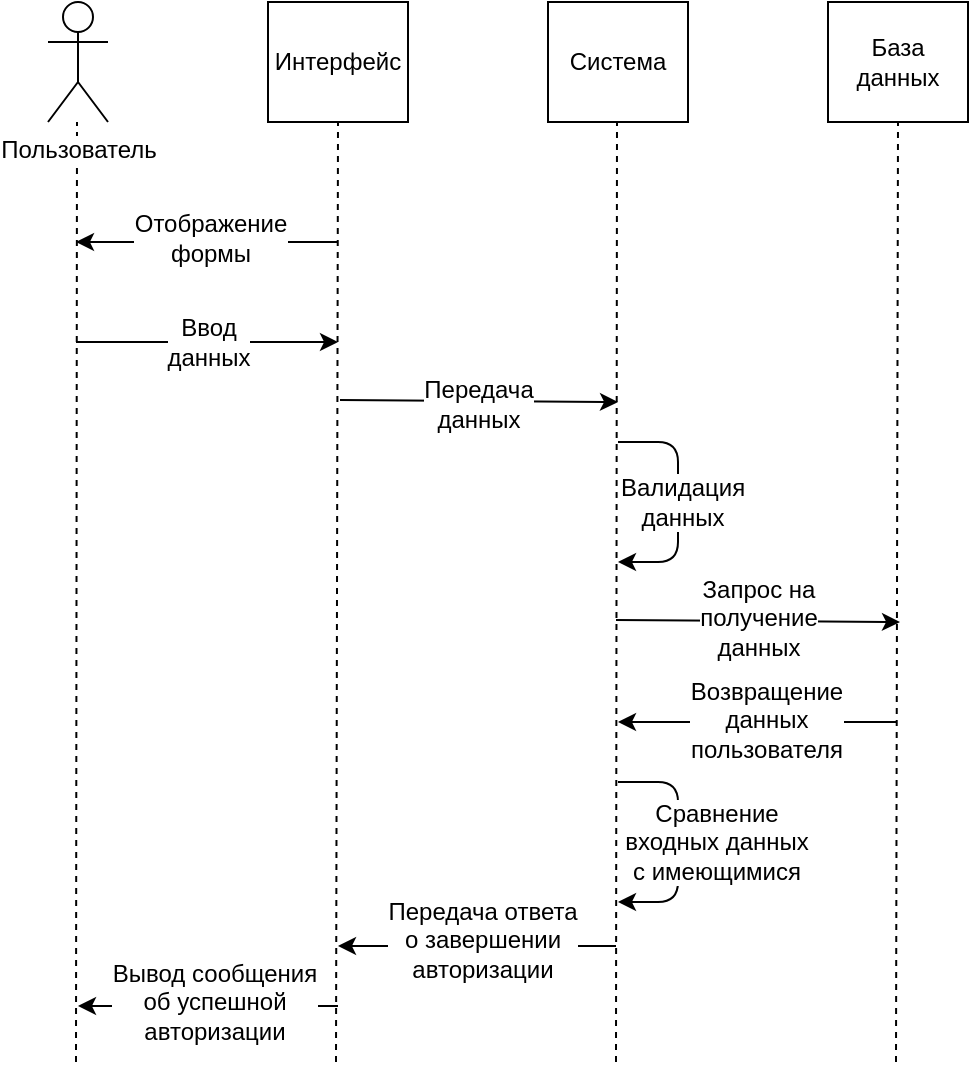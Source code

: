 <mxfile version="10.7.1" type="github"><diagram id="piIPCOYO7m3CpqGWf2C_" name="Page-1"><mxGraphModel dx="994" dy="835" grid="1" gridSize="10" guides="1" tooltips="1" connect="1" arrows="1" fold="1" page="1" pageScale="1" pageWidth="827" pageHeight="1169" math="0" shadow="0"><root><mxCell id="0"/><mxCell id="1" parent="0"/><mxCell id="fw3cFweyLu_B11DPYlVM-1" value="Интерфейс" style="rounded=0;whiteSpace=wrap;html=1;" vertex="1" parent="1"><mxGeometry x="230" y="200" width="70" height="60" as="geometry"/></mxCell><mxCell id="fw3cFweyLu_B11DPYlVM-2" value="Система" style="rounded=0;whiteSpace=wrap;html=1;" vertex="1" parent="1"><mxGeometry x="370" y="200" width="70" height="60" as="geometry"/></mxCell><mxCell id="fw3cFweyLu_B11DPYlVM-3" value="База данных" style="rounded=0;whiteSpace=wrap;html=1;" vertex="1" parent="1"><mxGeometry x="510" y="200" width="70" height="60" as="geometry"/></mxCell><mxCell id="fw3cFweyLu_B11DPYlVM-4" value="" style="endArrow=none;dashed=1;html=1;entryX=0.5;entryY=1;entryDx=0;entryDy=0;" edge="1" parent="1" target="fw3cFweyLu_B11DPYlVM-3"><mxGeometry width="50" height="50" relative="1" as="geometry"><mxPoint x="544" y="730" as="sourcePoint"/><mxPoint x="150" y="300" as="targetPoint"/></mxGeometry></mxCell><mxCell id="fw3cFweyLu_B11DPYlVM-5" value="" style="endArrow=none;dashed=1;html=1;entryX=0.5;entryY=1;entryDx=0;entryDy=0;" edge="1" parent="1"><mxGeometry width="50" height="50" relative="1" as="geometry"><mxPoint x="404" y="730" as="sourcePoint"/><mxPoint x="404.5" y="260" as="targetPoint"/></mxGeometry></mxCell><mxCell id="fw3cFweyLu_B11DPYlVM-6" value="" style="endArrow=none;dashed=1;html=1;entryX=0.5;entryY=1;entryDx=0;entryDy=0;" edge="1" parent="1"><mxGeometry width="50" height="50" relative="1" as="geometry"><mxPoint x="264" y="730" as="sourcePoint"/><mxPoint x="265.0" y="260" as="targetPoint"/></mxGeometry></mxCell><mxCell id="fw3cFweyLu_B11DPYlVM-7" value="" style="endArrow=none;dashed=1;html=1;entryX=0.5;entryY=1;entryDx=0;entryDy=0;" edge="1" parent="1"><mxGeometry width="50" height="50" relative="1" as="geometry"><mxPoint x="134" y="730" as="sourcePoint"/><mxPoint x="134.5" y="260" as="targetPoint"/></mxGeometry></mxCell><mxCell id="fw3cFweyLu_B11DPYlVM-8" value="Пользователь&lt;br&gt;" style="shape=umlActor;verticalLabelPosition=bottom;labelBackgroundColor=#ffffff;verticalAlign=top;html=1;outlineConnect=0;" vertex="1" parent="1"><mxGeometry x="120" y="200" width="30" height="60" as="geometry"/></mxCell><mxCell id="fw3cFweyLu_B11DPYlVM-9" value="" style="endArrow=classic;html=1;" edge="1" parent="1"><mxGeometry width="50" height="50" relative="1" as="geometry"><mxPoint x="265.0" y="320" as="sourcePoint"/><mxPoint x="134" y="320" as="targetPoint"/></mxGeometry></mxCell><mxCell id="fw3cFweyLu_B11DPYlVM-10" value="Отображение&lt;br&gt;формы" style="text;html=1;resizable=0;points=[];align=center;verticalAlign=middle;labelBackgroundColor=#ffffff;" vertex="1" connectable="0" parent="fw3cFweyLu_B11DPYlVM-9"><mxGeometry x="0.171" relative="1" as="geometry"><mxPoint x="12" y="-2" as="offset"/></mxGeometry></mxCell><mxCell id="fw3cFweyLu_B11DPYlVM-11" value="" style="endArrow=classic;html=1;" edge="1" parent="1"><mxGeometry width="50" height="50" relative="1" as="geometry"><mxPoint x="134" y="370" as="sourcePoint"/><mxPoint x="265.0" y="370" as="targetPoint"/></mxGeometry></mxCell><mxCell id="fw3cFweyLu_B11DPYlVM-12" value="Ввод&lt;br&gt;данных" style="text;html=1;resizable=0;points=[];align=center;verticalAlign=middle;labelBackgroundColor=#ffffff;" vertex="1" connectable="0" parent="fw3cFweyLu_B11DPYlVM-11"><mxGeometry x="0.23" relative="1" as="geometry"><mxPoint x="-15" as="offset"/></mxGeometry></mxCell><mxCell id="fw3cFweyLu_B11DPYlVM-13" value="" style="endArrow=classic;html=1;" edge="1" parent="1"><mxGeometry width="50" height="50" relative="1" as="geometry"><mxPoint x="266" y="399" as="sourcePoint"/><mxPoint x="405.0" y="400" as="targetPoint"/></mxGeometry></mxCell><mxCell id="fw3cFweyLu_B11DPYlVM-14" value="Передача&lt;br&gt;данных&lt;br&gt;" style="text;html=1;resizable=0;points=[];align=center;verticalAlign=middle;labelBackgroundColor=#ffffff;" vertex="1" connectable="0" parent="fw3cFweyLu_B11DPYlVM-13"><mxGeometry x="-0.143" y="-1" relative="1" as="geometry"><mxPoint x="9" as="offset"/></mxGeometry></mxCell><mxCell id="fw3cFweyLu_B11DPYlVM-15" value="" style="endArrow=classic;html=1;" edge="1" parent="1"><mxGeometry width="50" height="50" relative="1" as="geometry"><mxPoint x="405.0" y="420" as="sourcePoint"/><mxPoint x="405.0" y="480" as="targetPoint"/><Array as="points"><mxPoint x="435" y="420"/><mxPoint x="435" y="480"/></Array></mxGeometry></mxCell><mxCell id="fw3cFweyLu_B11DPYlVM-16" value="Валидация&lt;br&gt;данных&lt;br&gt;" style="text;html=1;resizable=0;points=[];align=center;verticalAlign=middle;labelBackgroundColor=#ffffff;" vertex="1" connectable="0" parent="fw3cFweyLu_B11DPYlVM-15"><mxGeometry x="0.079" relative="1" as="geometry"><mxPoint x="2" y="-5" as="offset"/></mxGeometry></mxCell><mxCell id="fw3cFweyLu_B11DPYlVM-17" value="" style="endArrow=classic;html=1;" edge="1" parent="1"><mxGeometry width="50" height="50" relative="1" as="geometry"><mxPoint x="404" y="509" as="sourcePoint"/><mxPoint x="546" y="510" as="targetPoint"/></mxGeometry></mxCell><mxCell id="fw3cFweyLu_B11DPYlVM-18" value="Запрос на&lt;br&gt;получение&lt;br&gt;данных&lt;br&gt;" style="text;html=1;resizable=0;points=[];align=center;verticalAlign=middle;labelBackgroundColor=#ffffff;" vertex="1" connectable="0" parent="fw3cFweyLu_B11DPYlVM-17"><mxGeometry x="0.279" relative="1" as="geometry"><mxPoint x="-20" y="-2" as="offset"/></mxGeometry></mxCell><mxCell id="fw3cFweyLu_B11DPYlVM-19" value="" style="endArrow=classic;html=1;" edge="1" parent="1"><mxGeometry width="50" height="50" relative="1" as="geometry"><mxPoint x="544" y="560" as="sourcePoint"/><mxPoint x="405.0" y="560" as="targetPoint"/></mxGeometry></mxCell><mxCell id="fw3cFweyLu_B11DPYlVM-20" value="Возвращение&lt;br&gt;данных&lt;br&gt;пользователя&lt;br&gt;" style="text;html=1;resizable=0;points=[];align=center;verticalAlign=middle;labelBackgroundColor=#ffffff;" vertex="1" connectable="0" parent="fw3cFweyLu_B11DPYlVM-19"><mxGeometry x="-0.358" y="1" relative="1" as="geometry"><mxPoint x="-21" y="-2" as="offset"/></mxGeometry></mxCell><mxCell id="fw3cFweyLu_B11DPYlVM-21" value="" style="endArrow=classic;html=1;" edge="1" parent="1"><mxGeometry width="50" height="50" relative="1" as="geometry"><mxPoint x="404" y="672.0" as="sourcePoint"/><mxPoint x="265.0" y="672.0" as="targetPoint"/></mxGeometry></mxCell><mxCell id="fw3cFweyLu_B11DPYlVM-22" value="Передача ответа&lt;br&gt;о завершении&lt;br&gt;авторизации&lt;br&gt;" style="text;html=1;resizable=0;points=[];align=center;verticalAlign=middle;labelBackgroundColor=#ffffff;" vertex="1" connectable="0" parent="fw3cFweyLu_B11DPYlVM-21"><mxGeometry x="0.175" y="-2" relative="1" as="geometry"><mxPoint x="14" y="-1" as="offset"/></mxGeometry></mxCell><mxCell id="fw3cFweyLu_B11DPYlVM-23" value="" style="endArrow=classic;html=1;" edge="1" parent="1"><mxGeometry width="50" height="50" relative="1" as="geometry"><mxPoint x="265.0" y="702.0" as="sourcePoint"/><mxPoint x="135.0" y="702.0" as="targetPoint"/></mxGeometry></mxCell><mxCell id="fw3cFweyLu_B11DPYlVM-24" value="Вывод сообщения&lt;br&gt;об успешной&lt;br&gt;авторизации&lt;br&gt;" style="text;html=1;resizable=0;points=[];align=center;verticalAlign=middle;labelBackgroundColor=#ffffff;" vertex="1" connectable="0" parent="fw3cFweyLu_B11DPYlVM-23"><mxGeometry x="-0.122" relative="1" as="geometry"><mxPoint x="-5" y="-2" as="offset"/></mxGeometry></mxCell><mxCell id="fw3cFweyLu_B11DPYlVM-25" value="" style="endArrow=classic;html=1;" edge="1" parent="1"><mxGeometry width="50" height="50" relative="1" as="geometry"><mxPoint x="405.0" y="590" as="sourcePoint"/><mxPoint x="405.0" y="650" as="targetPoint"/><Array as="points"><mxPoint x="435" y="590"/><mxPoint x="435" y="650"/></Array></mxGeometry></mxCell><mxCell id="fw3cFweyLu_B11DPYlVM-26" value="Сравнение&lt;br&gt;входных данных&lt;br&gt;с имеющимися&lt;br&gt;" style="text;html=1;resizable=0;points=[];align=center;verticalAlign=middle;labelBackgroundColor=#ffffff;" vertex="1" connectable="0" parent="fw3cFweyLu_B11DPYlVM-25"><mxGeometry x="0.079" relative="1" as="geometry"><mxPoint x="19" y="-5" as="offset"/></mxGeometry></mxCell></root></mxGraphModel></diagram></mxfile>